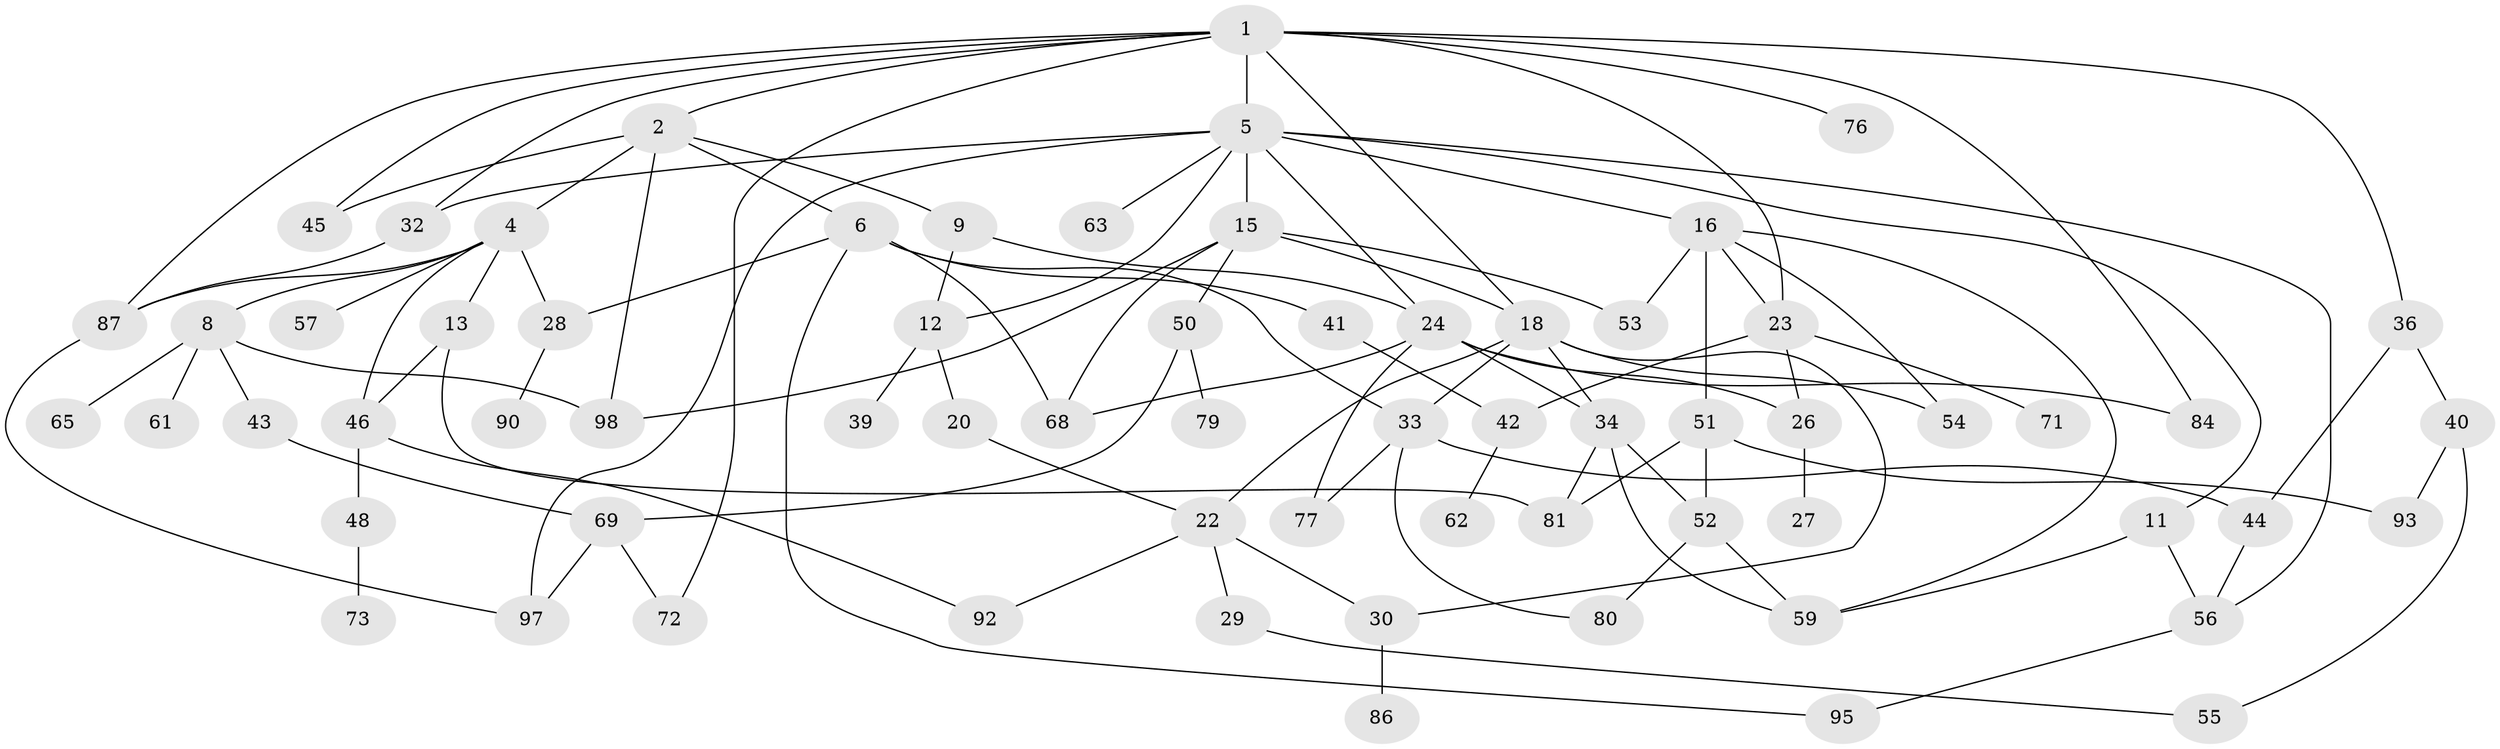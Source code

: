 // Generated by graph-tools (version 1.1) at 2025/51/02/27/25 19:51:36]
// undirected, 67 vertices, 108 edges
graph export_dot {
graph [start="1"]
  node [color=gray90,style=filled];
  1 [super="+3"];
  2 [super="+25"];
  4 [super="+14"];
  5 [super="+10"];
  6 [super="+7"];
  8 [super="+21"];
  9;
  11;
  12 [super="+19"];
  13 [super="+38"];
  15 [super="+17"];
  16 [super="+31"];
  18 [super="+49"];
  20;
  22 [super="+37"];
  23 [super="+74"];
  24 [super="+94"];
  26;
  27 [super="+35"];
  28 [super="+99"];
  29;
  30 [super="+60"];
  32 [super="+70"];
  33 [super="+58"];
  34 [super="+67"];
  36 [super="+91"];
  39;
  40 [super="+47"];
  41;
  42 [super="+75"];
  43;
  44;
  45;
  46 [super="+64"];
  48 [super="+66"];
  50;
  51;
  52 [super="+89"];
  53;
  54;
  55;
  56 [super="+78"];
  57;
  59 [super="+85"];
  61;
  62;
  63 [super="+88"];
  65;
  68 [super="+83"];
  69 [super="+100"];
  71 [super="+82"];
  72;
  73;
  76;
  77;
  79;
  80;
  81;
  84;
  86;
  87 [super="+96"];
  90;
  92;
  93;
  95;
  97;
  98;
  1 -- 2;
  1 -- 5;
  1 -- 23;
  1 -- 36;
  1 -- 72;
  1 -- 45;
  1 -- 18;
  1 -- 84;
  1 -- 87;
  1 -- 76;
  1 -- 32;
  2 -- 4;
  2 -- 6 [weight=2];
  2 -- 9;
  2 -- 45;
  2 -- 98;
  4 -- 8;
  4 -- 13;
  4 -- 28;
  4 -- 46;
  4 -- 87;
  4 -- 57;
  5 -- 11;
  5 -- 12;
  5 -- 32;
  5 -- 63;
  5 -- 97;
  5 -- 56;
  5 -- 16;
  5 -- 24;
  5 -- 15;
  6 -- 68;
  6 -- 33;
  6 -- 41;
  6 -- 95;
  6 -- 28;
  8 -- 65;
  8 -- 98;
  8 -- 43;
  8 -- 61;
  9 -- 24;
  9 -- 12;
  11 -- 59;
  11 -- 56;
  12 -- 20;
  12 -- 39;
  13 -- 46;
  13 -- 81;
  15 -- 18;
  15 -- 50;
  15 -- 98;
  15 -- 53;
  15 -- 68;
  16 -- 51;
  16 -- 54;
  16 -- 59;
  16 -- 53;
  16 -- 23;
  18 -- 22;
  18 -- 34;
  18 -- 54;
  18 -- 33;
  18 -- 30;
  20 -- 22;
  22 -- 29;
  22 -- 30;
  22 -- 92;
  23 -- 71;
  23 -- 26;
  23 -- 42;
  24 -- 26;
  24 -- 77;
  24 -- 84;
  24 -- 68;
  24 -- 34;
  26 -- 27;
  28 -- 90;
  29 -- 55;
  30 -- 86;
  32 -- 87;
  33 -- 44;
  33 -- 80;
  33 -- 77;
  34 -- 59;
  34 -- 52;
  34 -- 81;
  36 -- 40;
  36 -- 44;
  40 -- 55;
  40 -- 93;
  41 -- 42;
  42 -- 62;
  43 -- 69;
  44 -- 56;
  46 -- 48;
  46 -- 92;
  48 -- 73;
  50 -- 69;
  50 -- 79;
  51 -- 52;
  51 -- 81;
  51 -- 93;
  52 -- 80;
  52 -- 59;
  56 -- 95;
  69 -- 72;
  69 -- 97;
  87 -- 97;
}
